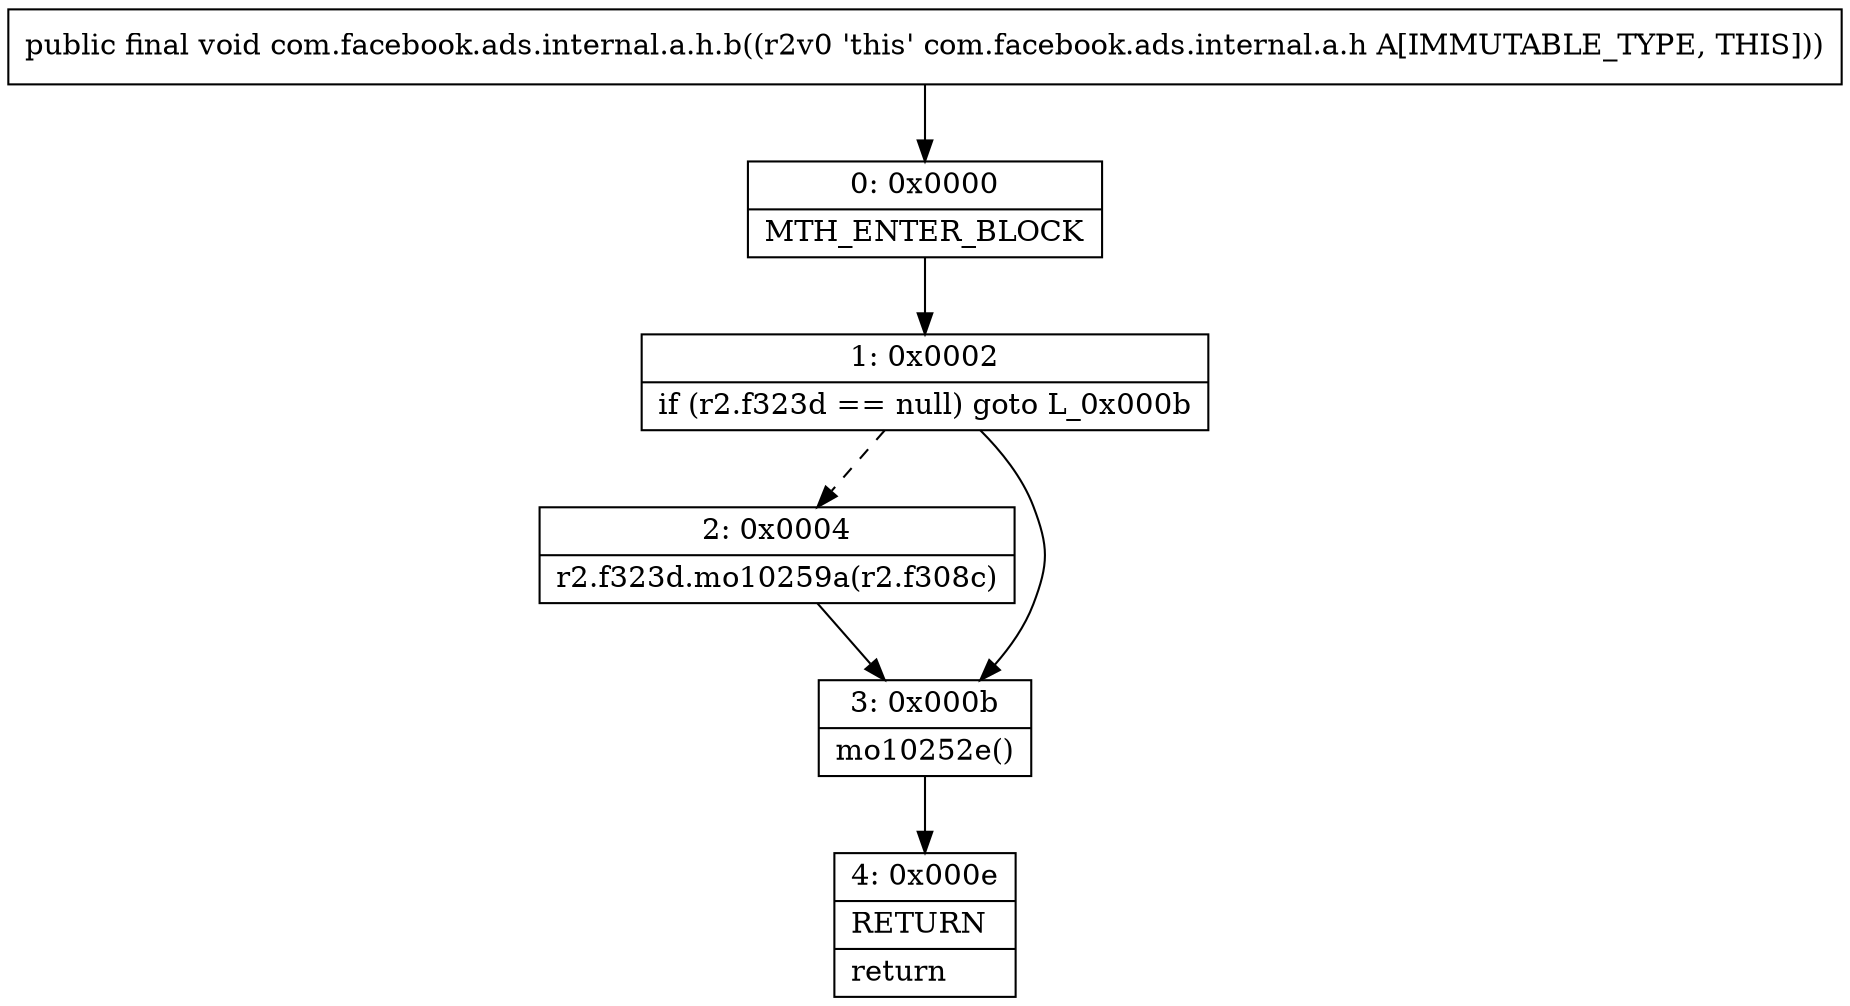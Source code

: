 digraph "CFG forcom.facebook.ads.internal.a.h.b()V" {
Node_0 [shape=record,label="{0\:\ 0x0000|MTH_ENTER_BLOCK\l}"];
Node_1 [shape=record,label="{1\:\ 0x0002|if (r2.f323d == null) goto L_0x000b\l}"];
Node_2 [shape=record,label="{2\:\ 0x0004|r2.f323d.mo10259a(r2.f308c)\l}"];
Node_3 [shape=record,label="{3\:\ 0x000b|mo10252e()\l}"];
Node_4 [shape=record,label="{4\:\ 0x000e|RETURN\l|return\l}"];
MethodNode[shape=record,label="{public final void com.facebook.ads.internal.a.h.b((r2v0 'this' com.facebook.ads.internal.a.h A[IMMUTABLE_TYPE, THIS])) }"];
MethodNode -> Node_0;
Node_0 -> Node_1;
Node_1 -> Node_2[style=dashed];
Node_1 -> Node_3;
Node_2 -> Node_3;
Node_3 -> Node_4;
}

